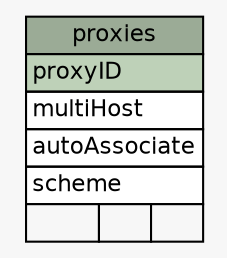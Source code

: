 // dot 2.34.0 on Linux 3.11.6-1-ARCH
// SchemaSpy rev 590
digraph "proxies" {
  graph [
    rankdir="RL"
    bgcolor="#f7f7f7"
    nodesep="0.18"
    ranksep="0.46"
    fontname="Helvetica"
    fontsize="11"
  ];
  node [
    fontname="Helvetica"
    fontsize="11"
    shape="plaintext"
  ];
  edge [
    arrowsize="0.8"
  ];
  "proxies" [
    label=<
    <TABLE BORDER="0" CELLBORDER="1" CELLSPACING="0" BGCOLOR="#ffffff">
      <TR><TD COLSPAN="3" BGCOLOR="#9bab96" ALIGN="CENTER">proxies</TD></TR>
      <TR><TD PORT="proxyID" COLSPAN="3" BGCOLOR="#bed1b8" ALIGN="LEFT">proxyID</TD></TR>
      <TR><TD PORT="multiHost" COLSPAN="3" ALIGN="LEFT">multiHost</TD></TR>
      <TR><TD PORT="autoAssociate" COLSPAN="3" ALIGN="LEFT">autoAssociate</TD></TR>
      <TR><TD PORT="scheme" COLSPAN="3" ALIGN="LEFT">scheme</TD></TR>
      <TR><TD ALIGN="LEFT" BGCOLOR="#f7f7f7">  </TD><TD ALIGN="RIGHT" BGCOLOR="#f7f7f7">  </TD><TD ALIGN="RIGHT" BGCOLOR="#f7f7f7">  </TD></TR>
    </TABLE>>
    URL="tables/proxies.html"
    tooltip="proxies"
  ];
}

